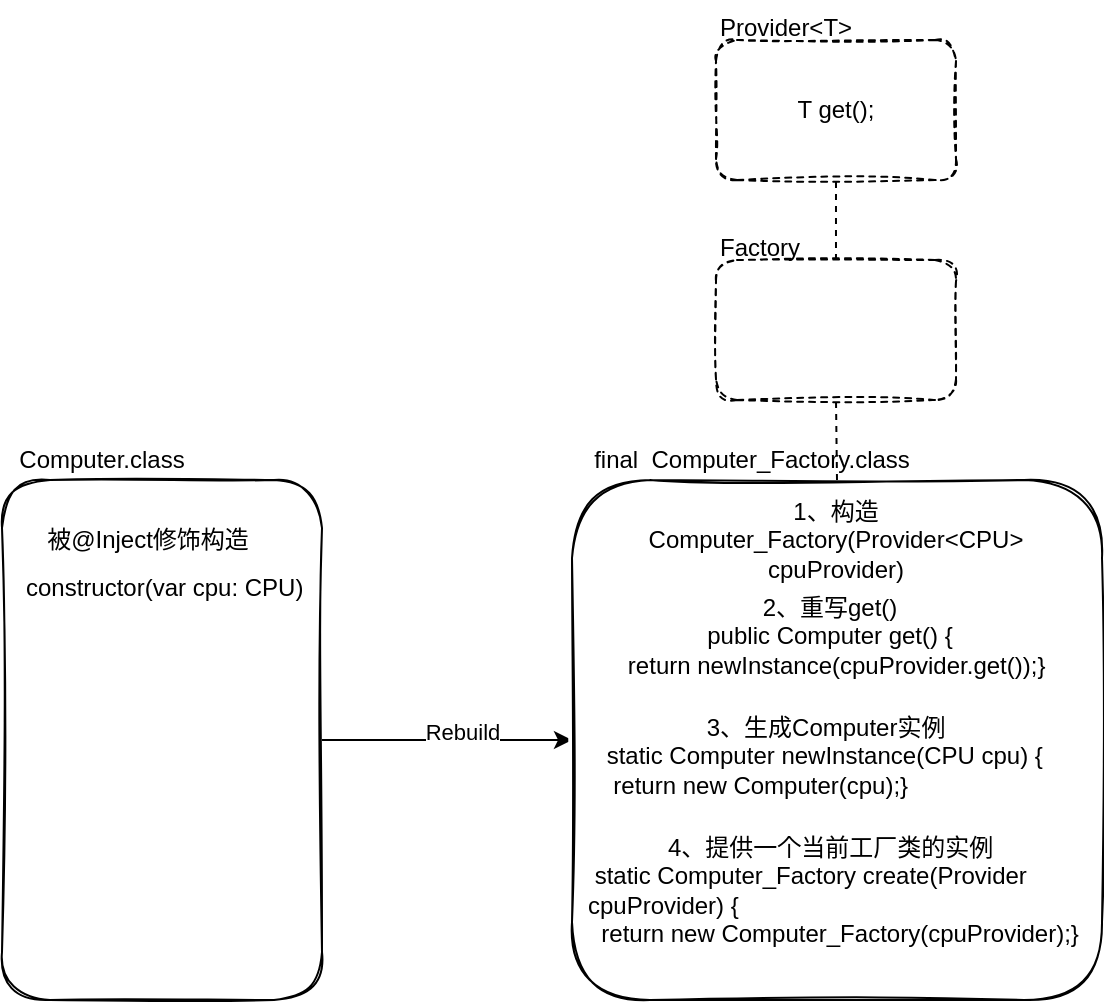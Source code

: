 <mxfile version="15.2.5" type="device"><diagram id="5U_miRtHqPVcEzH2tUwI" name="第 1 页"><mxGraphModel dx="1086" dy="1975" grid="1" gridSize="10" guides="1" tooltips="1" connect="1" arrows="1" fold="1" page="1" pageScale="1" pageWidth="827" pageHeight="1169" math="0" shadow="0"><root><mxCell id="0"/><mxCell id="1" parent="0"/><mxCell id="2Ia37J-FnxSYhLQ6iPSJ-4" value="" style="rounded=1;whiteSpace=wrap;html=1;sketch=1;" parent="1" vertex="1"><mxGeometry x="120" y="220" width="160" height="260" as="geometry"/></mxCell><mxCell id="2Ia37J-FnxSYhLQ6iPSJ-5" value="Computer.class" style="text;html=1;strokeColor=none;fillColor=none;align=center;verticalAlign=middle;whiteSpace=wrap;rounded=0;" parent="1" vertex="1"><mxGeometry x="150" y="200" width="40" height="20" as="geometry"/></mxCell><mxCell id="2Ia37J-FnxSYhLQ6iPSJ-6" value="被@Inject修饰构造" style="text;html=1;strokeColor=none;fillColor=none;align=center;verticalAlign=middle;whiteSpace=wrap;rounded=0;" parent="1" vertex="1"><mxGeometry x="137.5" y="240" width="110" height="20" as="geometry"/></mxCell><mxCell id="2Ia37J-FnxSYhLQ6iPSJ-7" value="" style="endArrow=classic;html=1;exitX=1;exitY=0.5;exitDx=0;exitDy=0;entryX=0;entryY=0.5;entryDx=0;entryDy=0;" parent="1" source="2Ia37J-FnxSYhLQ6iPSJ-4" edge="1" target="2Ia37J-FnxSYhLQ6iPSJ-13"><mxGeometry width="50" height="50" relative="1" as="geometry"><mxPoint x="290" y="353" as="sourcePoint"/><mxPoint x="400" y="350" as="targetPoint"/></mxGeometry></mxCell><mxCell id="2Ia37J-FnxSYhLQ6iPSJ-11" value="Rebuild" style="edgeLabel;html=1;align=center;verticalAlign=middle;resizable=0;points=[];" parent="2Ia37J-FnxSYhLQ6iPSJ-7" vertex="1" connectable="0"><mxGeometry x="0.121" y="4" relative="1" as="geometry"><mxPoint as="offset"/></mxGeometry></mxCell><mxCell id="2Ia37J-FnxSYhLQ6iPSJ-9" value="constructor(var cpu: CPU)" style="text;whiteSpace=wrap;html=1;" parent="1" vertex="1"><mxGeometry x="130" y="260" width="160" height="30" as="geometry"/></mxCell><mxCell id="2Ia37J-FnxSYhLQ6iPSJ-12" value="final&amp;nbsp; Computer_Factory.class" style="text;html=1;strokeColor=none;fillColor=none;align=center;verticalAlign=middle;whiteSpace=wrap;rounded=0;" parent="1" vertex="1"><mxGeometry x="390" y="200" width="210" height="20" as="geometry"/></mxCell><mxCell id="2Ia37J-FnxSYhLQ6iPSJ-13" value="" style="rounded=1;whiteSpace=wrap;html=1;sketch=1;" parent="1" vertex="1"><mxGeometry x="405" y="220" width="265" height="260" as="geometry"/></mxCell><mxCell id="2Ia37J-FnxSYhLQ6iPSJ-14" value="" style="rounded=1;whiteSpace=wrap;html=1;dashed=1;sketch=1;" parent="1" vertex="1"><mxGeometry x="477" y="110" width="120" height="70" as="geometry"/></mxCell><mxCell id="2Ia37J-FnxSYhLQ6iPSJ-15" value="Factory" style="text;whiteSpace=wrap;html=1;" parent="1" vertex="1"><mxGeometry x="477" y="90" width="70" height="30" as="geometry"/></mxCell><mxCell id="2Ia37J-FnxSYhLQ6iPSJ-16" value="T get();" style="rounded=1;whiteSpace=wrap;html=1;dashed=1;sketch=1;" parent="1" vertex="1"><mxGeometry x="477" width="120" height="70" as="geometry"/></mxCell><mxCell id="2Ia37J-FnxSYhLQ6iPSJ-17" value="Provider&amp;lt;T&amp;gt;" style="text;whiteSpace=wrap;html=1;" parent="1" vertex="1"><mxGeometry x="477" y="-20" width="70" height="30" as="geometry"/></mxCell><mxCell id="2Ia37J-FnxSYhLQ6iPSJ-18" value="" style="endArrow=none;dashed=1;html=1;exitX=0.857;exitY=0.667;exitDx=0;exitDy=0;exitPerimeter=0;" parent="1" source="2Ia37J-FnxSYhLQ6iPSJ-15" target="2Ia37J-FnxSYhLQ6iPSJ-16" edge="1"><mxGeometry width="50" height="50" relative="1" as="geometry"><mxPoint x="567" y="180" as="sourcePoint"/><mxPoint x="617" y="130" as="targetPoint"/></mxGeometry></mxCell><mxCell id="2Ia37J-FnxSYhLQ6iPSJ-19" value="" style="endArrow=none;dashed=1;html=1;entryX=0.5;entryY=1;entryDx=0;entryDy=0;exitX=0.5;exitY=0;exitDx=0;exitDy=0;" parent="1" source="2Ia37J-FnxSYhLQ6iPSJ-13" target="2Ia37J-FnxSYhLQ6iPSJ-14" edge="1"><mxGeometry width="50" height="50" relative="1" as="geometry"><mxPoint x="390" y="210" as="sourcePoint"/><mxPoint x="440" y="160" as="targetPoint"/></mxGeometry></mxCell><mxCell id="2Ia37J-FnxSYhLQ6iPSJ-21" value="1、构造&lt;br&gt;Computer_Factory(Provider&amp;lt;CPU&amp;gt; cpuProvider)" style="text;html=1;strokeColor=none;fillColor=none;align=center;verticalAlign=middle;whiteSpace=wrap;rounded=0;dashed=1;" parent="1" vertex="1"><mxGeometry x="422" y="230" width="230" height="40" as="geometry"/></mxCell><mxCell id="vN5weylFaa6SBeGVi81k-6" value="2、重写get()&lt;br&gt;&lt;div&gt;public Computer get() {&lt;/div&gt;&lt;div&gt;&amp;nbsp; return newInstance(cpuProvider.get());&lt;span&gt;}&lt;/span&gt;&lt;/div&gt;&lt;div&gt;&lt;span&gt;&lt;br&gt;&lt;/span&gt;&lt;/div&gt;" style="text;html=1;strokeColor=none;fillColor=none;align=center;verticalAlign=middle;whiteSpace=wrap;rounded=0;dashed=1;" vertex="1" parent="1"><mxGeometry x="411" y="280" width="246" height="50" as="geometry"/></mxCell><mxCell id="vN5weylFaa6SBeGVi81k-8" value="&lt;span&gt;&#9;&lt;/span&gt;&lt;span&gt;&#9;&lt;/span&gt;&lt;span&gt;&#9;&lt;/span&gt;&lt;span style=&quot;white-space: pre&quot;&gt;&#9;&lt;/span&gt;&lt;span style=&quot;white-space: pre&quot;&gt;&#9;&lt;/span&gt;3、生成&lt;span style=&quot;text-align: center&quot;&gt;Computer&lt;/span&gt;实例&lt;br&gt;&amp;nbsp;static Computer newInstance(CPU cpu) {&lt;br&gt;&amp;nbsp; return new Computer(cpu);}" style="text;whiteSpace=wrap;html=1;" vertex="1" parent="1"><mxGeometry x="417" y="330" width="250" height="60" as="geometry"/></mxCell><mxCell id="vN5weylFaa6SBeGVi81k-9" value="&lt;span style=&quot;white-space: pre&quot;&gt;&#9;&lt;/span&gt;&amp;nbsp; &amp;nbsp; 4、提供一个当前工厂类的实例&lt;br&gt;&amp;nbsp;static Computer_Factory create(Provider cpuProvider) {&lt;br&gt;&amp;nbsp; return new Computer_Factory(cpuProvider);}" style="text;whiteSpace=wrap;html=1;" vertex="1" parent="1"><mxGeometry x="411" y="390" width="256" height="60" as="geometry"/></mxCell></root></mxGraphModel></diagram></mxfile>
